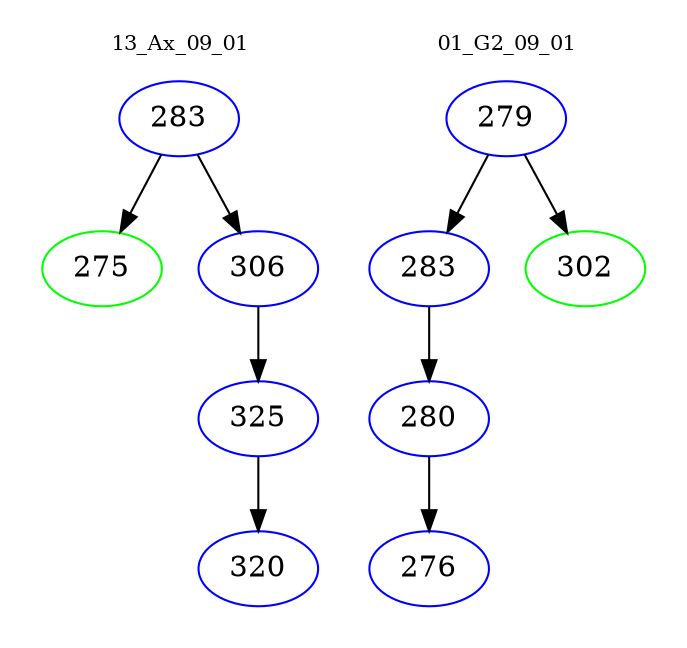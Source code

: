 digraph{
subgraph cluster_0 {
color = white
label = "13_Ax_09_01";
fontsize=10;
T0_283 [label="283", color="blue"]
T0_283 -> T0_275 [color="black"]
T0_275 [label="275", color="green"]
T0_283 -> T0_306 [color="black"]
T0_306 [label="306", color="blue"]
T0_306 -> T0_325 [color="black"]
T0_325 [label="325", color="blue"]
T0_325 -> T0_320 [color="black"]
T0_320 [label="320", color="blue"]
}
subgraph cluster_1 {
color = white
label = "01_G2_09_01";
fontsize=10;
T1_279 [label="279", color="blue"]
T1_279 -> T1_283 [color="black"]
T1_283 [label="283", color="blue"]
T1_283 -> T1_280 [color="black"]
T1_280 [label="280", color="blue"]
T1_280 -> T1_276 [color="black"]
T1_276 [label="276", color="blue"]
T1_279 -> T1_302 [color="black"]
T1_302 [label="302", color="green"]
}
}
